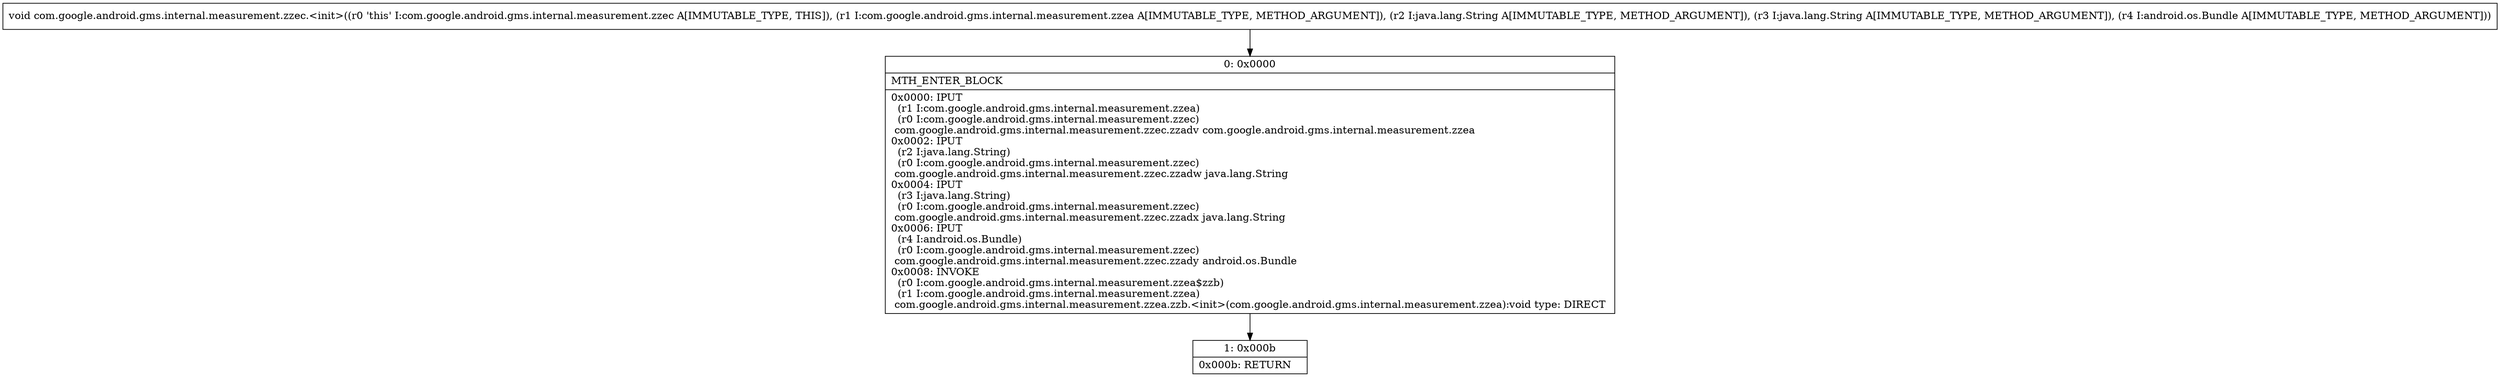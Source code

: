 digraph "CFG forcom.google.android.gms.internal.measurement.zzec.\<init\>(Lcom\/google\/android\/gms\/internal\/measurement\/zzea;Ljava\/lang\/String;Ljava\/lang\/String;Landroid\/os\/Bundle;)V" {
Node_0 [shape=record,label="{0\:\ 0x0000|MTH_ENTER_BLOCK\l|0x0000: IPUT  \l  (r1 I:com.google.android.gms.internal.measurement.zzea)\l  (r0 I:com.google.android.gms.internal.measurement.zzec)\l com.google.android.gms.internal.measurement.zzec.zzadv com.google.android.gms.internal.measurement.zzea \l0x0002: IPUT  \l  (r2 I:java.lang.String)\l  (r0 I:com.google.android.gms.internal.measurement.zzec)\l com.google.android.gms.internal.measurement.zzec.zzadw java.lang.String \l0x0004: IPUT  \l  (r3 I:java.lang.String)\l  (r0 I:com.google.android.gms.internal.measurement.zzec)\l com.google.android.gms.internal.measurement.zzec.zzadx java.lang.String \l0x0006: IPUT  \l  (r4 I:android.os.Bundle)\l  (r0 I:com.google.android.gms.internal.measurement.zzec)\l com.google.android.gms.internal.measurement.zzec.zzady android.os.Bundle \l0x0008: INVOKE  \l  (r0 I:com.google.android.gms.internal.measurement.zzea$zzb)\l  (r1 I:com.google.android.gms.internal.measurement.zzea)\l com.google.android.gms.internal.measurement.zzea.zzb.\<init\>(com.google.android.gms.internal.measurement.zzea):void type: DIRECT \l}"];
Node_1 [shape=record,label="{1\:\ 0x000b|0x000b: RETURN   \l}"];
MethodNode[shape=record,label="{void com.google.android.gms.internal.measurement.zzec.\<init\>((r0 'this' I:com.google.android.gms.internal.measurement.zzec A[IMMUTABLE_TYPE, THIS]), (r1 I:com.google.android.gms.internal.measurement.zzea A[IMMUTABLE_TYPE, METHOD_ARGUMENT]), (r2 I:java.lang.String A[IMMUTABLE_TYPE, METHOD_ARGUMENT]), (r3 I:java.lang.String A[IMMUTABLE_TYPE, METHOD_ARGUMENT]), (r4 I:android.os.Bundle A[IMMUTABLE_TYPE, METHOD_ARGUMENT])) }"];
MethodNode -> Node_0;
Node_0 -> Node_1;
}


